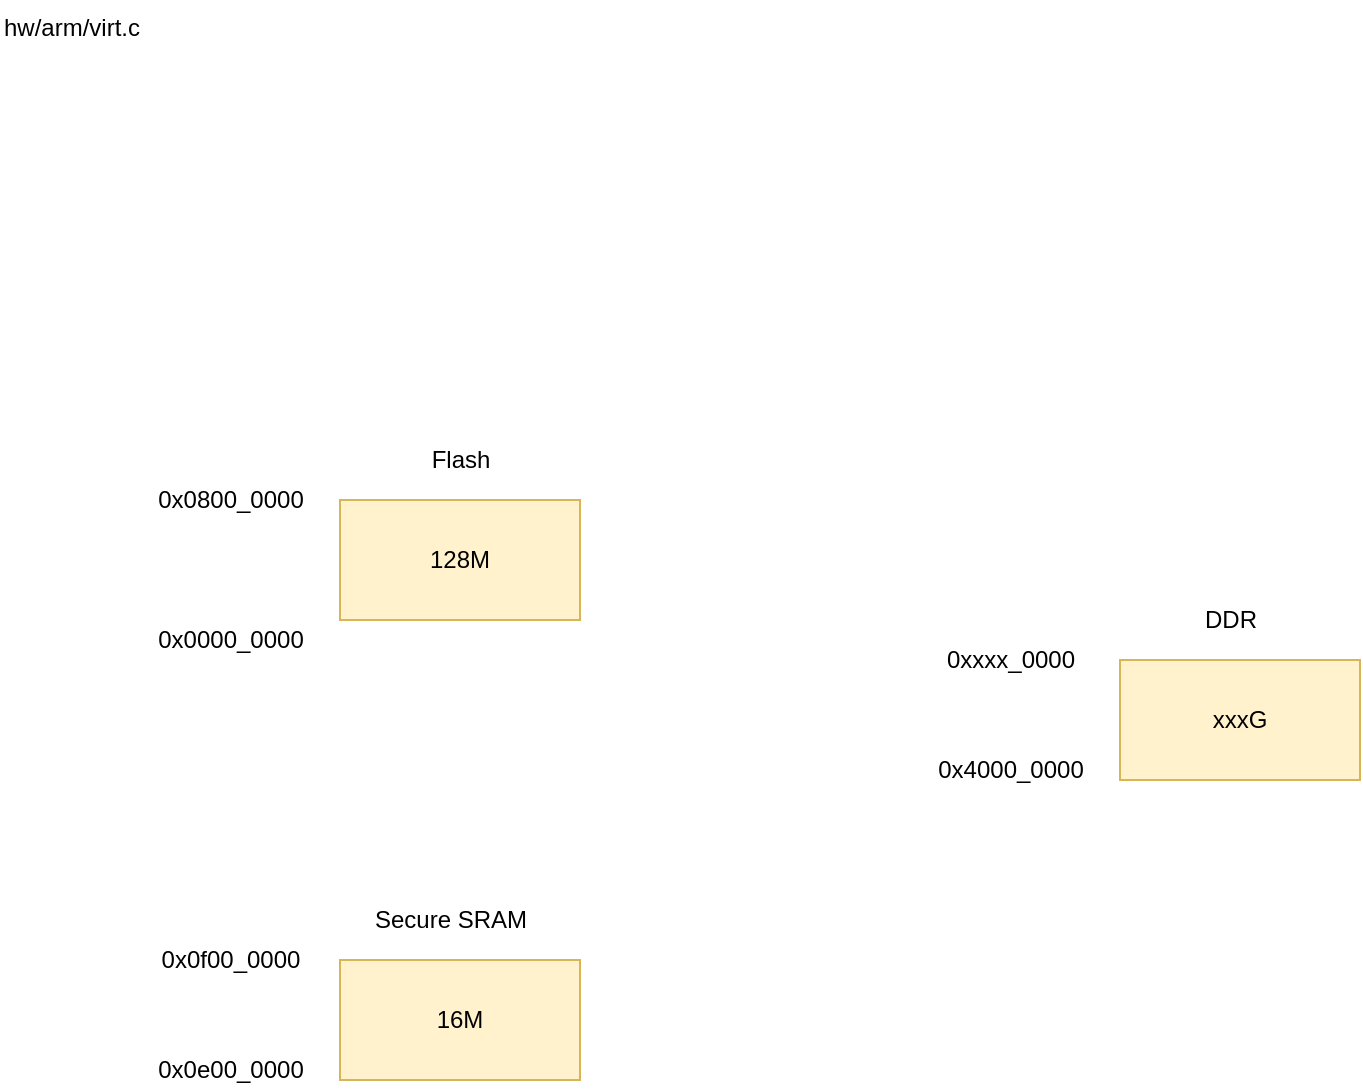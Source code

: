<mxfile version="16.2.1" type="github" pages="2">
  <diagram id="nvh7tYfEL4DqA_WDEGY_" name="a15">
    <mxGraphModel dx="1422" dy="762" grid="1" gridSize="10" guides="1" tooltips="1" connect="1" arrows="1" fold="1" page="1" pageScale="1" pageWidth="827" pageHeight="1169" math="0" shadow="0">
      <root>
        <mxCell id="0" />
        <mxCell id="1" parent="0" />
        <mxCell id="zCiCkYqEUuVPtwaaPOld-1" value="hw/arm/virt.c" style="text;whiteSpace=wrap;html=1;" vertex="1" parent="1">
          <mxGeometry x="30" y="40" width="90" height="30" as="geometry" />
        </mxCell>
        <mxCell id="zCiCkYqEUuVPtwaaPOld-3" value="128M" style="rounded=0;whiteSpace=wrap;html=1;fillColor=#fff2cc;strokeColor=#d6b656;" vertex="1" parent="1">
          <mxGeometry x="200" y="290" width="120" height="60" as="geometry" />
        </mxCell>
        <mxCell id="zCiCkYqEUuVPtwaaPOld-4" value="Flash" style="text;html=1;align=center;verticalAlign=middle;resizable=0;points=[];autosize=1;strokeColor=none;fillColor=none;" vertex="1" parent="1">
          <mxGeometry x="240" y="260" width="40" height="20" as="geometry" />
        </mxCell>
        <mxCell id="zCiCkYqEUuVPtwaaPOld-5" value="0x0000_0000" style="text;html=1;align=center;verticalAlign=middle;resizable=0;points=[];autosize=1;strokeColor=none;fillColor=none;" vertex="1" parent="1">
          <mxGeometry x="100" y="350" width="90" height="20" as="geometry" />
        </mxCell>
        <mxCell id="zCiCkYqEUuVPtwaaPOld-6" value="0x0800_0000" style="text;html=1;align=center;verticalAlign=middle;resizable=0;points=[];autosize=1;strokeColor=none;fillColor=none;" vertex="1" parent="1">
          <mxGeometry x="100" y="280" width="90" height="20" as="geometry" />
        </mxCell>
        <mxCell id="zCiCkYqEUuVPtwaaPOld-7" value="16M" style="rounded=0;whiteSpace=wrap;html=1;fillColor=#fff2cc;strokeColor=#d6b656;" vertex="1" parent="1">
          <mxGeometry x="200" y="520" width="120" height="60" as="geometry" />
        </mxCell>
        <mxCell id="zCiCkYqEUuVPtwaaPOld-8" value="Secure SRAM" style="text;html=1;align=center;verticalAlign=middle;resizable=0;points=[];autosize=1;strokeColor=none;fillColor=none;" vertex="1" parent="1">
          <mxGeometry x="210" y="490" width="90" height="20" as="geometry" />
        </mxCell>
        <mxCell id="zCiCkYqEUuVPtwaaPOld-10" value="0x0e00_0000" style="text;html=1;align=center;verticalAlign=middle;resizable=0;points=[];autosize=1;strokeColor=none;fillColor=none;" vertex="1" parent="1">
          <mxGeometry x="100" y="565" width="90" height="20" as="geometry" />
        </mxCell>
        <mxCell id="zCiCkYqEUuVPtwaaPOld-11" value="0x0f00_0000" style="text;html=1;align=center;verticalAlign=middle;resizable=0;points=[];autosize=1;strokeColor=none;fillColor=none;" vertex="1" parent="1">
          <mxGeometry x="105" y="510" width="80" height="20" as="geometry" />
        </mxCell>
        <mxCell id="zCiCkYqEUuVPtwaaPOld-12" value="xxxG" style="rounded=0;whiteSpace=wrap;html=1;fillColor=#fff2cc;strokeColor=#d6b656;" vertex="1" parent="1">
          <mxGeometry x="590" y="370" width="120" height="60" as="geometry" />
        </mxCell>
        <mxCell id="zCiCkYqEUuVPtwaaPOld-13" value="DDR" style="text;html=1;align=center;verticalAlign=middle;resizable=0;points=[];autosize=1;strokeColor=none;fillColor=none;" vertex="1" parent="1">
          <mxGeometry x="625" y="340" width="40" height="20" as="geometry" />
        </mxCell>
        <mxCell id="zCiCkYqEUuVPtwaaPOld-14" value="0x4000_0000" style="text;html=1;align=center;verticalAlign=middle;resizable=0;points=[];autosize=1;strokeColor=none;fillColor=none;" vertex="1" parent="1">
          <mxGeometry x="490" y="415" width="90" height="20" as="geometry" />
        </mxCell>
        <mxCell id="zCiCkYqEUuVPtwaaPOld-15" value="0xxxx_0000" style="text;html=1;align=center;verticalAlign=middle;resizable=0;points=[];autosize=1;strokeColor=none;fillColor=none;" vertex="1" parent="1">
          <mxGeometry x="495" y="360" width="80" height="20" as="geometry" />
        </mxCell>
      </root>
    </mxGraphModel>
  </diagram>
  <diagram id="NaZRJlsupCBkF7s3QqO6" name="第 2 页">
    <mxGraphModel dx="1422" dy="762" grid="1" gridSize="10" guides="1" tooltips="1" connect="1" arrows="1" fold="1" page="1" pageScale="1" pageWidth="827" pageHeight="1169" math="0" shadow="0">
      <root>
        <mxCell id="dpKYnhbwJ3I1PbK757Nq-0" />
        <mxCell id="dpKYnhbwJ3I1PbK757Nq-1" parent="dpKYnhbwJ3I1PbK757Nq-0" />
      </root>
    </mxGraphModel>
  </diagram>
</mxfile>
